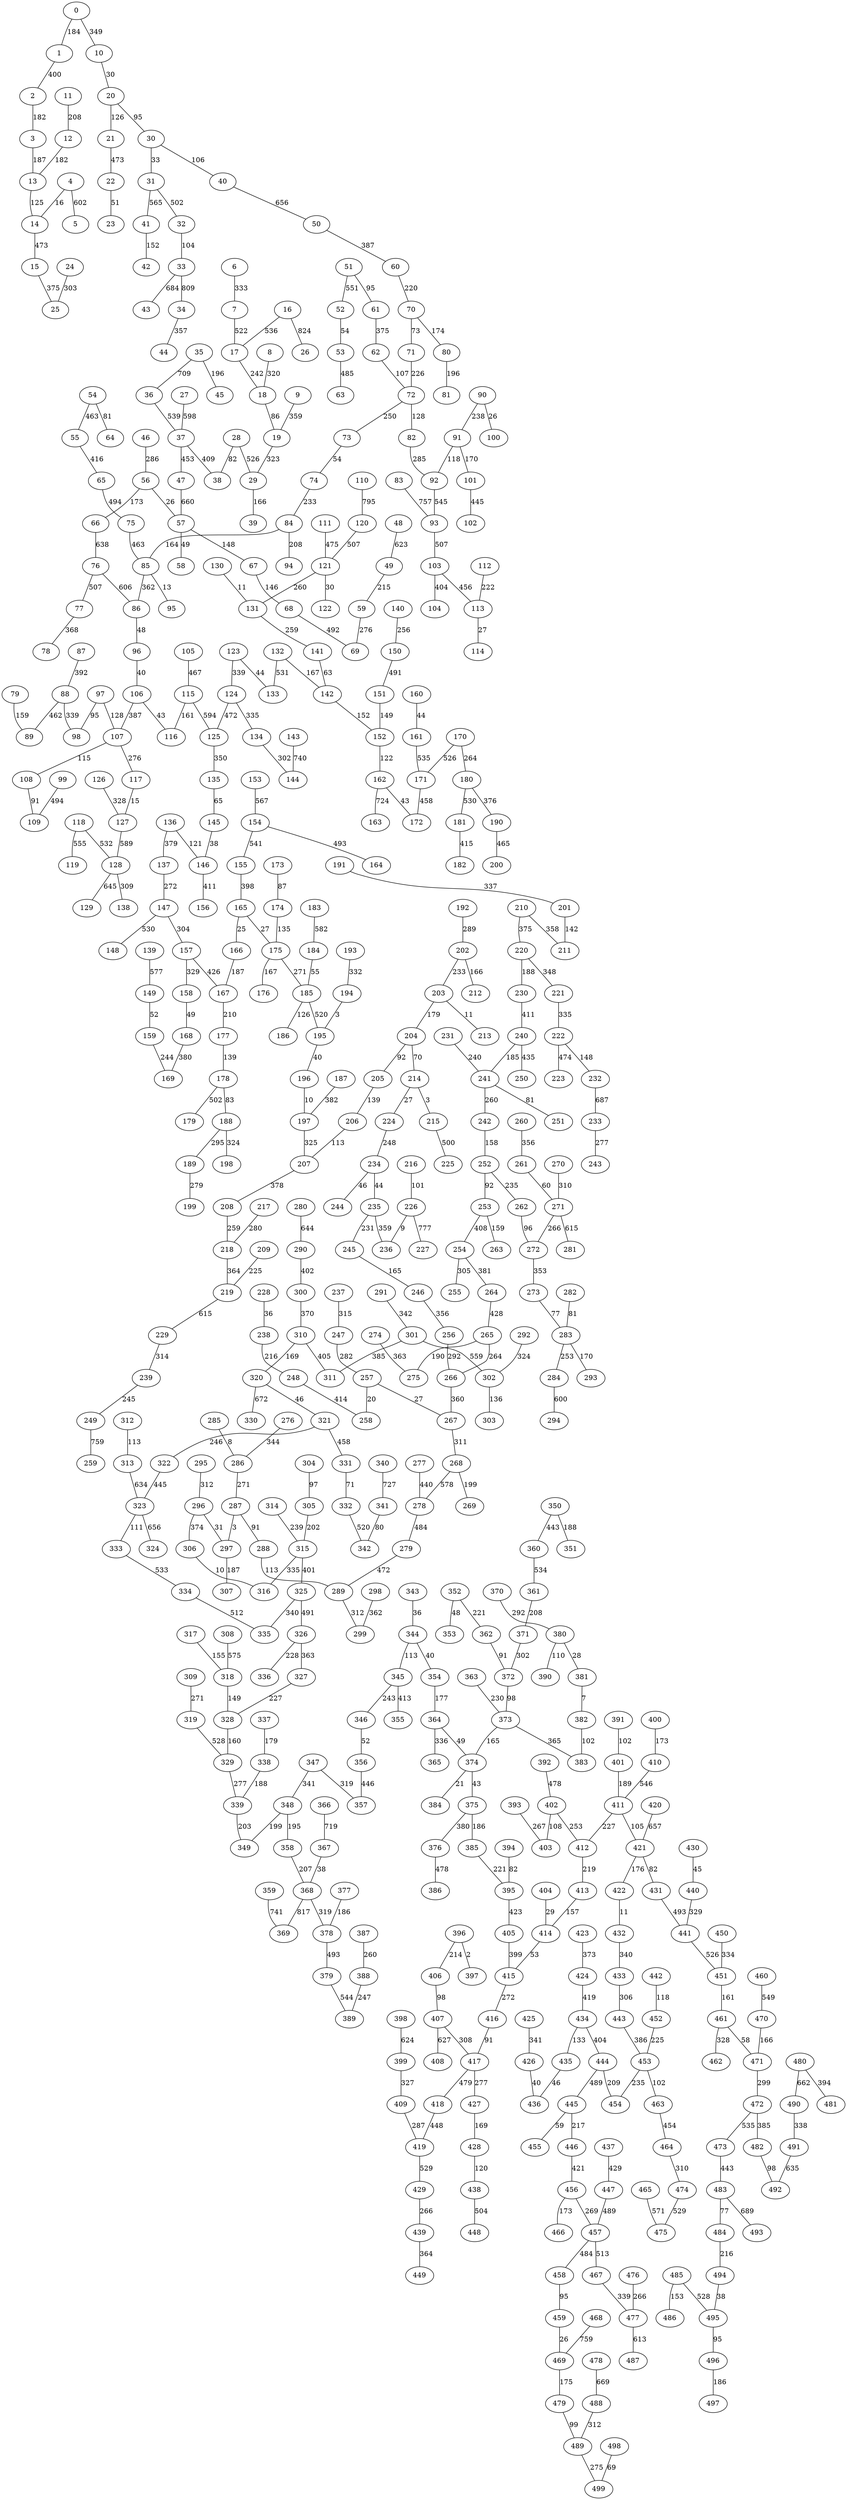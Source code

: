 strict graph G {
0;
1;
2;
3;
4;
5;
6;
7;
8;
9;
10;
11;
12;
13;
14;
15;
16;
17;
18;
19;
20;
21;
22;
23;
24;
25;
26;
27;
28;
29;
30;
31;
32;
33;
34;
35;
36;
37;
38;
39;
40;
41;
42;
43;
44;
45;
46;
47;
48;
49;
50;
51;
52;
53;
54;
55;
56;
57;
58;
59;
60;
61;
62;
63;
64;
65;
66;
67;
68;
69;
70;
71;
72;
73;
74;
75;
76;
77;
78;
79;
80;
81;
82;
83;
84;
85;
86;
87;
88;
89;
90;
91;
92;
93;
94;
95;
96;
97;
98;
99;
100;
101;
102;
103;
104;
105;
106;
107;
108;
109;
110;
111;
112;
113;
114;
115;
116;
117;
118;
119;
120;
121;
122;
123;
124;
125;
126;
127;
128;
129;
130;
131;
132;
133;
134;
135;
136;
137;
138;
139;
140;
141;
142;
143;
144;
145;
146;
147;
148;
149;
150;
151;
152;
153;
154;
155;
156;
157;
158;
159;
160;
161;
162;
163;
164;
165;
166;
167;
168;
169;
170;
171;
172;
173;
174;
175;
176;
177;
178;
179;
180;
181;
182;
183;
184;
185;
186;
187;
188;
189;
190;
191;
192;
193;
194;
195;
196;
197;
198;
199;
200;
201;
202;
203;
204;
205;
206;
207;
208;
209;
210;
211;
212;
213;
214;
215;
216;
217;
218;
219;
220;
221;
222;
223;
224;
225;
226;
227;
228;
229;
230;
231;
232;
233;
234;
235;
236;
237;
238;
239;
240;
241;
242;
243;
244;
245;
246;
247;
248;
249;
250;
251;
252;
253;
254;
255;
256;
257;
258;
259;
260;
261;
262;
263;
264;
265;
266;
267;
268;
269;
270;
271;
272;
273;
274;
275;
276;
277;
278;
279;
280;
281;
282;
283;
284;
285;
286;
287;
288;
289;
290;
291;
292;
293;
294;
295;
296;
297;
298;
299;
300;
301;
302;
303;
304;
305;
306;
307;
308;
309;
310;
311;
312;
313;
314;
315;
316;
317;
318;
319;
320;
321;
322;
323;
324;
325;
326;
327;
328;
329;
330;
331;
332;
333;
334;
335;
336;
337;
338;
339;
340;
341;
342;
343;
344;
345;
346;
347;
348;
349;
350;
351;
352;
353;
354;
355;
356;
357;
358;
359;
360;
361;
362;
363;
364;
365;
366;
367;
368;
369;
370;
371;
372;
373;
374;
375;
376;
377;
378;
379;
380;
381;
382;
383;
384;
385;
386;
387;
388;
389;
390;
391;
392;
393;
394;
395;
396;
397;
398;
399;
400;
401;
402;
403;
404;
405;
406;
407;
408;
409;
410;
411;
412;
413;
414;
415;
416;
417;
418;
419;
420;
421;
422;
423;
424;
425;
426;
427;
428;
429;
430;
431;
432;
433;
434;
435;
436;
437;
438;
439;
440;
441;
442;
443;
444;
445;
446;
447;
448;
449;
450;
451;
452;
453;
454;
455;
456;
457;
458;
459;
460;
461;
462;
463;
464;
465;
466;
467;
468;
469;
470;
471;
472;
473;
474;
475;
476;
477;
478;
479;
480;
481;
482;
483;
484;
485;
486;
487;
488;
489;
490;
491;
492;
493;
494;
495;
496;
497;
498;
499;
431 -- 441  [label=493];
233 -- 243  [label=277];
272 -- 273  [label=353];
456 -- 457  [label=269];
51 -- 61  [label=95];
265 -- 266  [label=264];
276 -- 286  [label=344];
478 -- 488  [label=669];
312 -- 313  [label=113];
375 -- 376  [label=380];
266 -- 267  [label=360];
248 -- 258  [label=414];
16 -- 17  [label=536];
256 -- 266  [label=292];
106 -- 107  [label=387];
374 -- 375  [label=43];
273 -- 283  [label=77];
48 -- 49  [label=623];
315 -- 316  [label=335];
56 -- 57  [label=26];
317 -- 318  [label=155];
141 -- 142  [label=63];
167 -- 177  [label=210];
254 -- 264  [label=381];
295 -- 296  [label=312];
55 -- 65  [label=416];
392 -- 402  [label=478];
162 -- 163  [label=724];
254 -- 255  [label=305];
178 -- 188  [label=83];
30 -- 31  [label=33];
155 -- 165  [label=398];
240 -- 250  [label=435];
139 -- 149  [label=577];
416 -- 417  [label=91];
253 -- 254  [label=408];
280 -- 290  [label=644];
339 -- 349  [label=203];
74 -- 84  [label=233];
234 -- 244  [label=46];
302 -- 303  [label=136];
222 -- 223  [label=474];
29 -- 39  [label=166];
373 -- 374  [label=165];
188 -- 189  [label=295];
483 -- 493  [label=689];
283 -- 284  [label=253];
2 -- 3  [label=182];
28 -- 38  [label=82];
453 -- 454  [label=235];
20 -- 21  [label=126];
471 -- 472  [label=299];
92 -- 93  [label=545];
208 -- 218  [label=259];
136 -- 146  [label=121];
374 -- 384  [label=21];
210 -- 220  [label=375];
352 -- 362  [label=221];
14 -- 15  [label=473];
421 -- 422  [label=176];
47 -- 57  [label=660];
161 -- 171  [label=535];
136 -- 137  [label=379];
241 -- 251  [label=81];
202 -- 203  [label=233];
413 -- 414  [label=157];
268 -- 269  [label=199];
388 -- 389  [label=247];
277 -- 278  [label=440];
261 -- 271  [label=60];
17 -- 18  [label=242];
325 -- 326  [label=491];
402 -- 403  [label=108];
340 -- 341  [label=727];
288 -- 289  [label=113];
412 -- 413  [label=219];
364 -- 365  [label=336];
306 -- 316  [label=10];
372 -- 373  [label=98];
56 -- 66  [label=173];
228 -- 238  [label=36];
184 -- 185  [label=55];
463 -- 464  [label=454];
282 -- 283  [label=81];
459 -- 469  [label=26];
175 -- 176  [label=167];
420 -- 421  [label=657];
257 -- 267  [label=27];
323 -- 333  [label=111];
105 -- 115  [label=467];
173 -- 174  [label=87];
321 -- 322  [label=246];
253 -- 263  [label=159];
300 -- 310  [label=370];
190 -- 200  [label=465];
115 -- 116  [label=161];
345 -- 355  [label=413];
230 -- 240  [label=411];
310 -- 320  [label=169];
27 -- 37  [label=598];
143 -- 144  [label=740];
348 -- 358  [label=195];
491 -- 492  [label=635];
51 -- 52  [label=551];
149 -- 159  [label=52];
134 -- 144  [label=302];
461 -- 471  [label=58];
298 -- 299  [label=362];
158 -- 168  [label=49];
33 -- 34  [label=809];
111 -- 121  [label=475];
479 -- 489  [label=99];
242 -- 252  [label=158];
407 -- 417  [label=308];
7 -- 17  [label=522];
305 -- 315  [label=202];
480 -- 490  [label=662];
480 -- 481  [label=394];
37 -- 47  [label=453];
446 -- 456  [label=421];
472 -- 473  [label=535];
68 -- 69  [label=492];
31 -- 32  [label=502];
398 -- 399  [label=624];
57 -- 67  [label=148];
60 -- 70  [label=220];
363 -- 373  [label=230];
433 -- 443  [label=306];
309 -- 319  [label=271];
368 -- 378  [label=319];
196 -- 197  [label=10];
151 -- 152  [label=149];
195 -- 196  [label=40];
461 -- 462  [label=328];
245 -- 246  [label=165];
209 -- 219  [label=225];
465 -- 475  [label=571];
341 -- 342  [label=80];
80 -- 81  [label=196];
197 -- 207  [label=325];
120 -- 121  [label=507];
393 -- 403  [label=267];
218 -- 219  [label=364];
235 -- 245  [label=231];
170 -- 180  [label=264];
87 -- 88  [label=392];
441 -- 451  [label=526];
145 -- 146  [label=38];
410 -- 411  [label=546];
428 -- 438  [label=120];
97 -- 98  [label=95];
271 -- 272  [label=266];
278 -- 279  [label=484];
85 -- 86  [label=362];
115 -- 125  [label=594];
76 -- 86  [label=606];
35 -- 36  [label=709];
284 -- 294  [label=600];
206 -- 207  [label=113];
193 -- 194  [label=332];
124 -- 125  [label=472];
458 -- 459  [label=95];
34 -- 44  [label=357];
329 -- 339  [label=277];
178 -- 179  [label=502];
24 -- 25  [label=303];
445 -- 455  [label=59];
15 -- 25  [label=375];
274 -- 275  [label=363];
4 -- 14  [label=16];
376 -- 386  [label=478];
159 -- 169  [label=244];
287 -- 297  [label=3];
36 -- 37  [label=539];
452 -- 453  [label=225];
450 -- 451  [label=334];
0 -- 10  [label=349];
146 -- 156  [label=411];
72 -- 73  [label=250];
326 -- 336  [label=228];
192 -- 202  [label=289];
157 -- 158  [label=329];
191 -- 201  [label=337];
59 -- 69  [label=276];
12 -- 13  [label=182];
320 -- 321  [label=46];
103 -- 113  [label=456];
345 -- 346  [label=243];
1 -- 2  [label=400];
137 -- 147  [label=272];
285 -- 286  [label=8];
350 -- 360  [label=443];
366 -- 367  [label=719];
362 -- 372  [label=91];
252 -- 253  [label=92];
338 -- 339  [label=188];
482 -- 492  [label=98];
432 -- 433  [label=340];
327 -- 328  [label=227];
234 -- 235  [label=44];
217 -- 218  [label=280];
328 -- 329  [label=160];
337 -- 338  [label=179];
19 -- 29  [label=323];
472 -- 482  [label=385];
411 -- 421  [label=105];
140 -- 150  [label=256];
457 -- 467  [label=513];
128 -- 138  [label=309];
124 -- 134  [label=335];
440 -- 441  [label=329];
49 -- 59  [label=215];
379 -- 389  [label=544];
290 -- 300  [label=402];
13 -- 14  [label=125];
350 -- 351  [label=188];
132 -- 133  [label=531];
400 -- 410  [label=173];
229 -- 239  [label=314];
91 -- 92  [label=118];
9 -- 19  [label=359];
32 -- 33  [label=104];
128 -- 129  [label=645];
377 -- 378  [label=186];
57 -- 58  [label=49];
354 -- 364  [label=177];
8 -- 18  [label=320];
325 -- 335  [label=340];
41 -- 42  [label=152];
380 -- 390  [label=110];
16 -- 26  [label=824];
385 -- 395  [label=221];
203 -- 204  [label=179];
322 -- 323  [label=445];
424 -- 434  [label=419];
490 -- 491  [label=338];
112 -- 113  [label=222];
174 -- 175  [label=135];
224 -- 234  [label=248];
106 -- 116  [label=43];
50 -- 60  [label=387];
442 -- 452  [label=118];
382 -- 383  [label=102];
443 -- 453  [label=386];
202 -- 212  [label=166];
52 -- 53  [label=54];
214 -- 215  [label=3];
381 -- 382  [label=7];
71 -- 72  [label=226];
430 -- 440  [label=45];
439 -- 449  [label=364];
62 -- 72  [label=107];
204 -- 214  [label=70];
118 -- 128  [label=532];
444 -- 445  [label=489];
121 -- 131  [label=260];
320 -- 330  [label=672];
165 -- 175  [label=27];
326 -- 327  [label=363];
425 -- 426  [label=341];
301 -- 311  [label=385];
287 -- 288  [label=91];
194 -- 195  [label=3];
3 -- 13  [label=187];
72 -- 82  [label=128];
70 -- 71  [label=73];
464 -- 474  [label=310];
53 -- 63  [label=485];
221 -- 222  [label=335];
103 -- 104  [label=404];
297 -- 307  [label=187];
411 -- 412  [label=227];
235 -- 236  [label=359];
18 -- 19  [label=86];
395 -- 405  [label=423];
370 -- 380  [label=292];
123 -- 133  [label=44];
292 -- 302  [label=324];
394 -- 395  [label=82];
205 -- 206  [label=139];
252 -- 262  [label=235];
375 -- 385  [label=186];
152 -- 162  [label=122];
399 -- 409  [label=327];
364 -- 374  [label=49];
73 -- 74  [label=54];
434 -- 435  [label=133];
4 -- 5  [label=602];
470 -- 471  [label=166];
107 -- 108  [label=115];
123 -- 124  [label=339];
175 -- 185  [label=271];
401 -- 411  [label=189];
313 -- 323  [label=634];
352 -- 353  [label=48];
485 -- 486  [label=153];
162 -- 172  [label=43];
86 -- 96  [label=48];
177 -- 178  [label=139];
142 -- 152  [label=152];
271 -- 281  [label=615];
226 -- 227  [label=777];
368 -- 369  [label=817];
315 -- 325  [label=401];
88 -- 98  [label=339];
166 -- 167  [label=187];
414 -- 415  [label=53];
380 -- 381  [label=28];
445 -- 446  [label=217];
310 -- 311  [label=405];
70 -- 80  [label=174];
361 -- 371  [label=208];
417 -- 418  [label=479];
21 -- 22  [label=473];
304 -- 305  [label=97];
405 -- 415  [label=399];
61 -- 62  [label=375];
118 -- 119  [label=555];
289 -- 299  [label=312];
421 -- 431  [label=82];
85 -- 95  [label=13];
10 -- 20  [label=30];
314 -- 315  [label=239];
107 -- 117  [label=276];
319 -- 329  [label=528];
185 -- 195  [label=520];
165 -- 166  [label=25];
6 -- 7  [label=333];
237 -- 247  [label=315];
154 -- 164  [label=493];
187 -- 197  [label=382];
214 -- 224  [label=27];
11 -- 12  [label=208];
239 -- 249  [label=245];
264 -- 265  [label=428];
127 -- 128  [label=589];
249 -- 259  [label=759];
91 -- 101  [label=170];
283 -- 293  [label=170];
438 -- 448  [label=504];
358 -- 368  [label=207];
33 -- 43  [label=684];
359 -- 369  [label=741];
203 -- 213  [label=11];
117 -- 127  [label=15];
373 -- 383  [label=365];
189 -- 199  [label=279];
99 -- 109  [label=494];
153 -- 154  [label=567];
477 -- 487  [label=613];
457 -- 458  [label=484];
427 -- 428  [label=169];
46 -- 56  [label=286];
246 -- 256  [label=356];
257 -- 258  [label=20];
344 -- 345  [label=113];
343 -- 344  [label=36];
473 -- 483  [label=443];
494 -- 495  [label=38];
40 -- 50  [label=656];
485 -- 495  [label=528];
402 -- 412  [label=253];
77 -- 78  [label=368];
247 -- 257  [label=282];
54 -- 55  [label=463];
323 -- 324  [label=656];
157 -- 167  [label=426];
31 -- 41  [label=565];
495 -- 496  [label=95];
65 -- 75  [label=494];
417 -- 427  [label=277];
333 -- 334  [label=533];
54 -- 64  [label=81];
84 -- 85  [label=164];
429 -- 439  [label=266];
180 -- 190  [label=376];
360 -- 361  [label=534];
226 -- 236  [label=9];
406 -- 407  [label=98];
82 -- 92  [label=285];
407 -- 408  [label=627];
415 -- 416  [label=272];
483 -- 484  [label=77];
444 -- 454  [label=209];
419 -- 429  [label=529];
96 -- 106  [label=40];
22 -- 23  [label=51];
346 -- 356  [label=52];
418 -- 419  [label=448];
181 -- 182  [label=415];
447 -- 457  [label=489];
318 -- 328  [label=149];
396 -- 406  [label=214];
131 -- 141  [label=259];
201 -- 211  [label=142];
291 -- 301  [label=342];
37 -- 38  [label=409];
183 -- 184  [label=582];
110 -- 120  [label=795];
435 -- 436  [label=46];
308 -- 318  [label=575];
93 -- 103  [label=507];
267 -- 268  [label=311];
484 -- 494  [label=216];
426 -- 436  [label=40];
220 -- 221  [label=348];
296 -- 297  [label=31];
241 -- 242  [label=260];
222 -- 232  [label=148];
467 -- 477  [label=339];
79 -- 89  [label=159];
387 -- 388  [label=260];
332 -- 342  [label=520];
150 -- 151  [label=491];
460 -- 470  [label=549];
437 -- 447  [label=429];
180 -- 181  [label=530];
356 -- 357  [label=446];
90 -- 91  [label=238];
409 -- 419  [label=287];
130 -- 131  [label=11];
0 -- 1  [label=184];
321 -- 331  [label=458];
132 -- 142  [label=167];
126 -- 127  [label=328];
121 -- 122  [label=30];
296 -- 306  [label=374];
147 -- 148  [label=530];
347 -- 357  [label=319];
207 -- 208  [label=378];
219 -- 229  [label=615];
108 -- 109  [label=91];
84 -- 94  [label=208];
334 -- 335  [label=512];
170 -- 171  [label=526];
28 -- 29  [label=526];
301 -- 302  [label=559];
215 -- 225  [label=500];
238 -- 248  [label=216];
30 -- 40  [label=106];
135 -- 145  [label=65];
378 -- 379  [label=493];
496 -- 497  [label=186];
35 -- 45  [label=196];
240 -- 241  [label=185];
344 -- 354  [label=40];
476 -- 477  [label=266];
90 -- 100  [label=26];
210 -- 211  [label=358];
468 -- 469  [label=759];
262 -- 272  [label=96];
489 -- 499  [label=275];
76 -- 77  [label=507];
434 -- 444  [label=404];
113 -- 114  [label=27];
469 -- 479  [label=175];
453 -- 463  [label=102];
268 -- 278  [label=578];
231 -- 241  [label=240];
171 -- 172  [label=458];
498 -- 499  [label=69];
265 -- 275  [label=190];
204 -- 205  [label=92];
422 -- 432  [label=11];
286 -- 287  [label=271];
101 -- 102  [label=445];
396 -- 397  [label=2];
260 -- 261  [label=356];
160 -- 161  [label=44];
185 -- 186  [label=126];
456 -- 466  [label=173];
188 -- 198  [label=324];
20 -- 30  [label=95];
279 -- 289  [label=472];
371 -- 372  [label=302];
347 -- 348  [label=341];
348 -- 349  [label=199];
423 -- 424  [label=373];
97 -- 107  [label=128];
88 -- 89  [label=462];
451 -- 461  [label=161];
488 -- 489  [label=312];
270 -- 271  [label=310];
331 -- 332  [label=71];
216 -- 226  [label=101];
83 -- 93  [label=757];
232 -- 233  [label=687];
75 -- 85  [label=463];
391 -- 401  [label=102];
404 -- 414  [label=29];
168 -- 169  [label=380];
66 -- 76  [label=638];
125 -- 135  [label=350];
154 -- 155  [label=541];
67 -- 68  [label=146];
147 -- 157  [label=304];
367 -- 368  [label=38];
220 -- 230  [label=188];
474 -- 475  [label=529];
}
